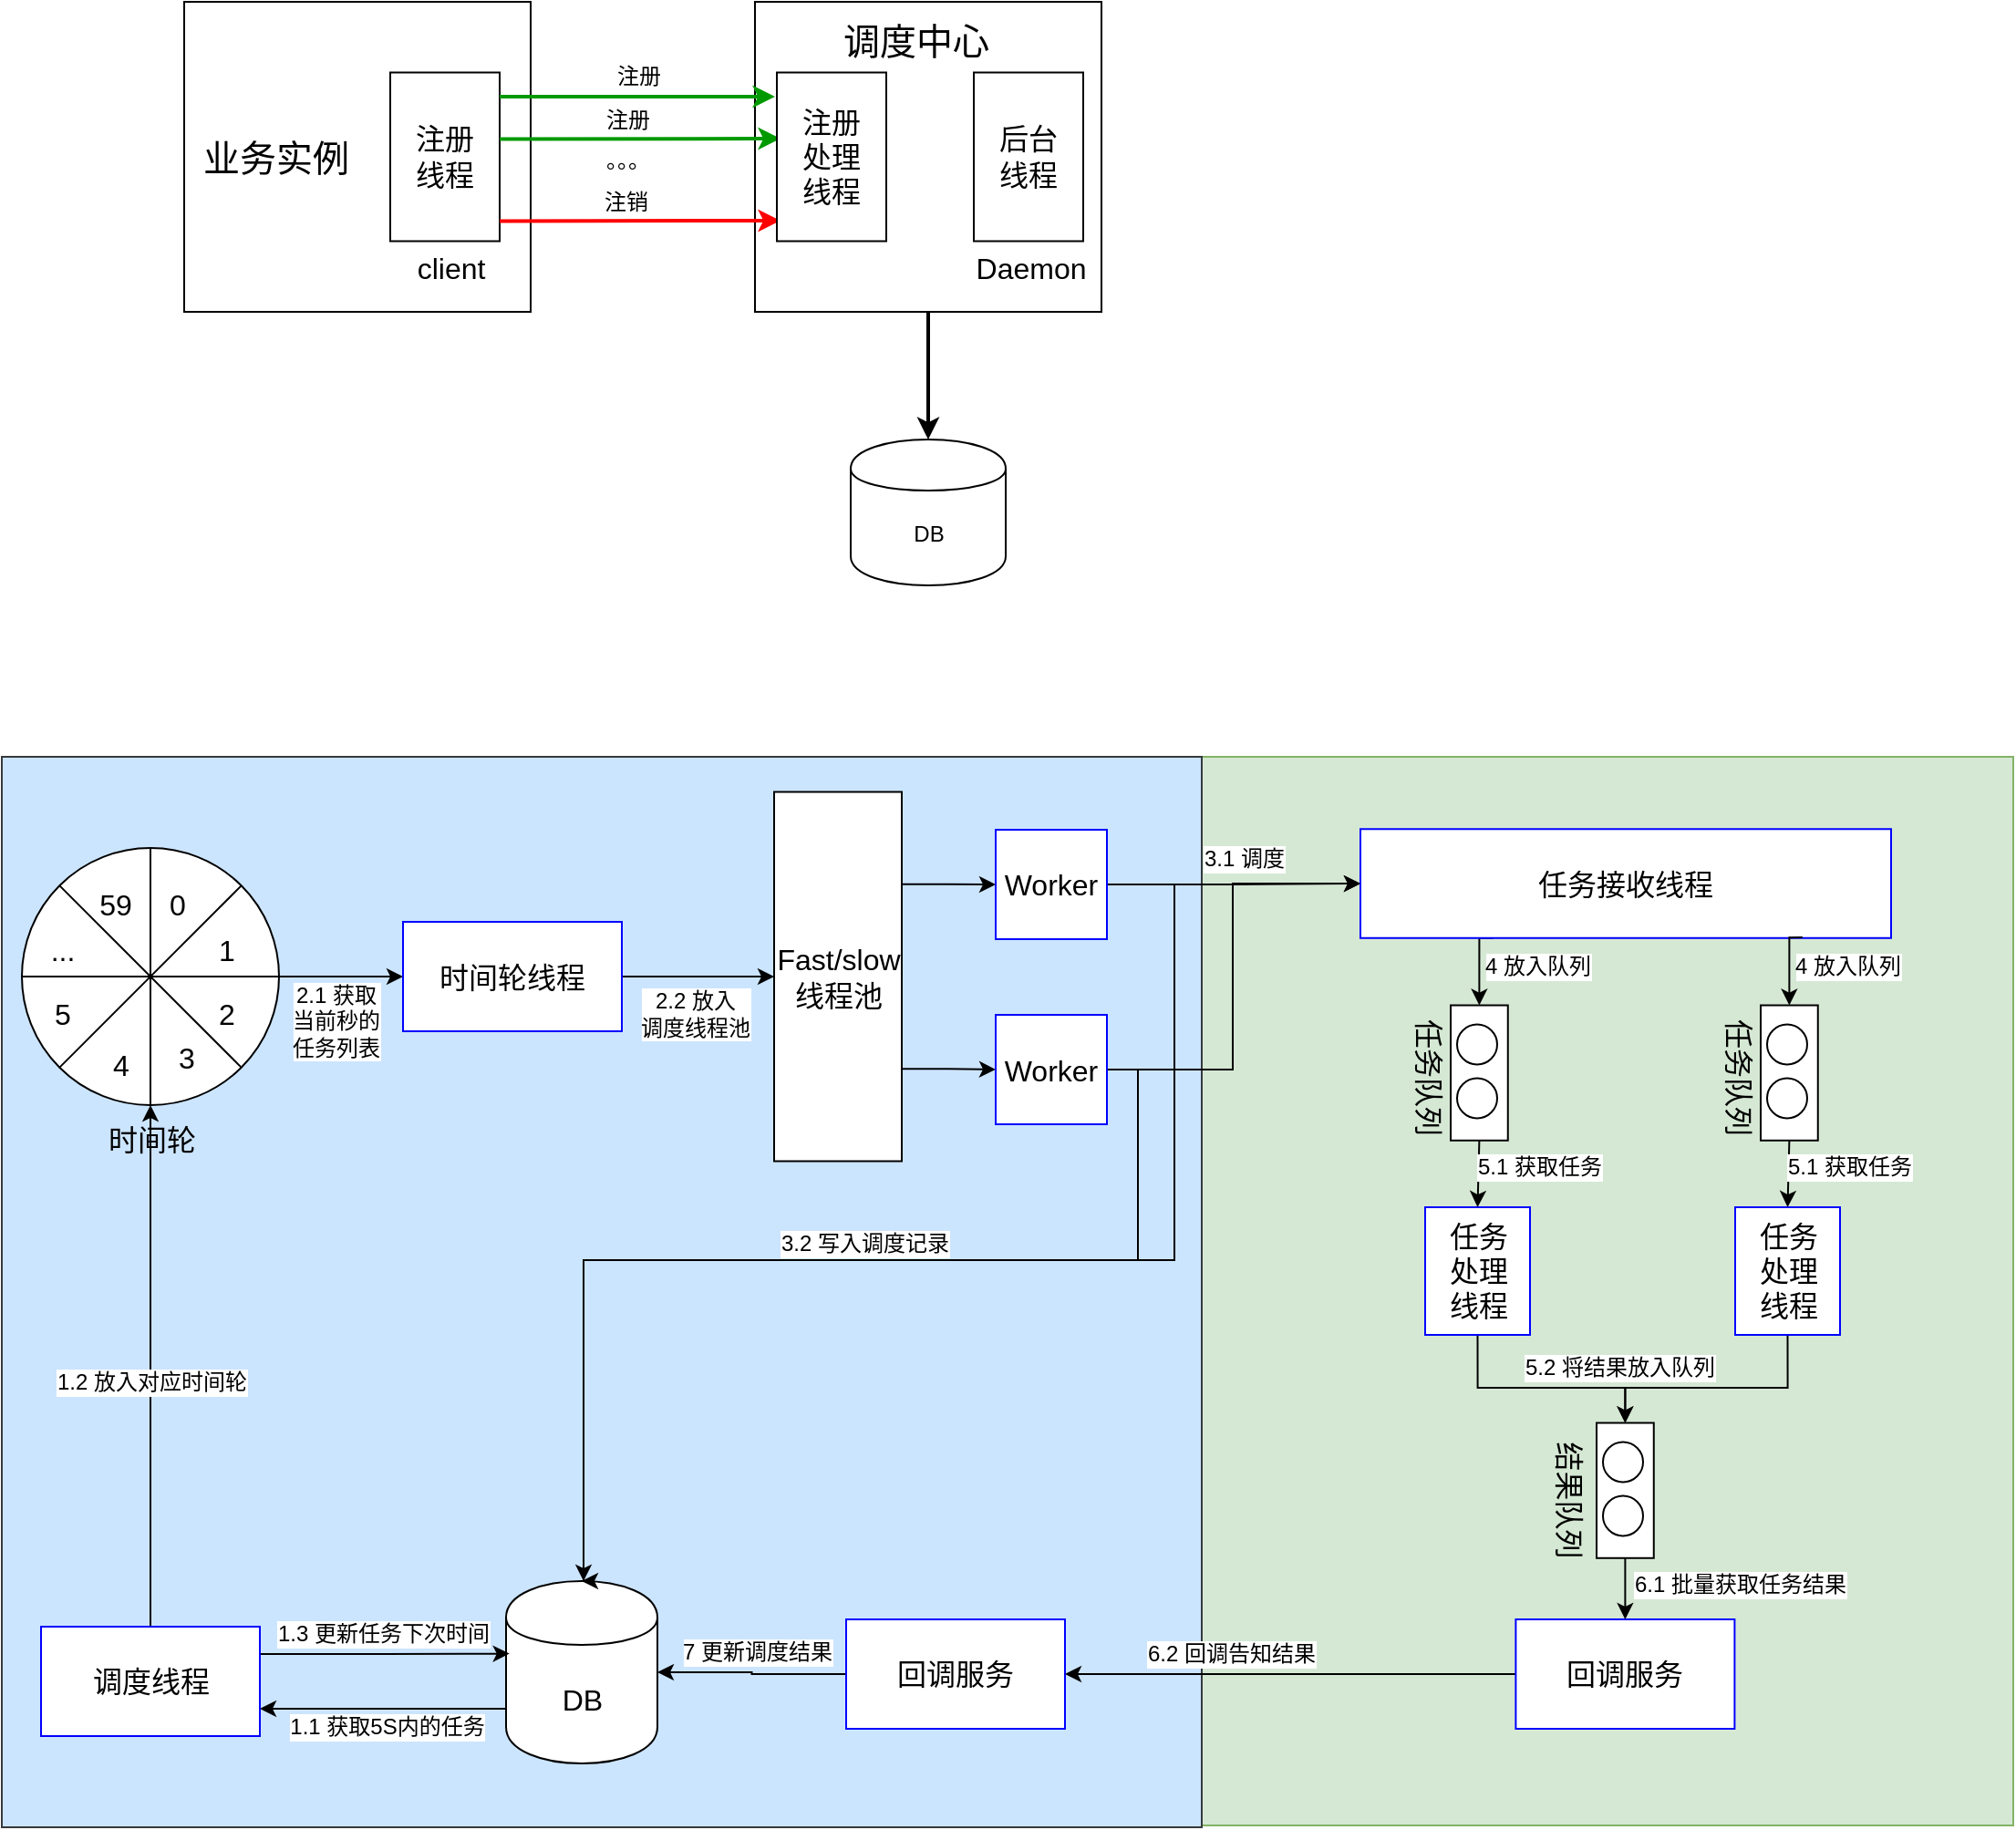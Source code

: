 <mxfile version="12.4.8" type="github">
  <diagram id="AHbCEerTlKpvjVQgfVZD" name="Page-1">
    <mxGraphModel dx="1325" dy="695" grid="1" gridSize="10" guides="1" tooltips="1" connect="1" arrows="1" fold="1" page="1" pageScale="1" pageWidth="827" pageHeight="1169" math="0" shadow="0">
      <root>
        <mxCell id="0"/>
        <mxCell id="1" parent="0"/>
        <mxCell id="eP0P-MiQ1UnPu2ceCvQb-42" value="" style="rounded=0;whiteSpace=wrap;html=1;strokeColor=#82b366;strokeWidth=1;fillColor=#d5e8d4;" vertex="1" parent="1">
          <mxGeometry x="665" y="464" width="445" height="586" as="geometry"/>
        </mxCell>
        <mxCell id="eP0P-MiQ1UnPu2ceCvQb-41" value="" style="rounded=0;whiteSpace=wrap;html=1;strokeColor=#36393d;strokeWidth=1;fillColor=#cce5ff;" vertex="1" parent="1">
          <mxGeometry x="7" y="464" width="658" height="587" as="geometry"/>
        </mxCell>
        <mxCell id="mJArkg921WcpEoAyN8Te-1" value="" style="rounded=0;whiteSpace=wrap;html=1;" parent="1" vertex="1">
          <mxGeometry x="107" y="50" width="190" height="170" as="geometry"/>
        </mxCell>
        <mxCell id="mJArkg921WcpEoAyN8Te-2" value="&lt;font style=&quot;font-size: 16px&quot;&gt;注册&lt;br&gt;线程&lt;/font&gt;" style="rounded=0;whiteSpace=wrap;html=1;" parent="1" vertex="1">
          <mxGeometry x="220" y="88.75" width="60" height="92.5" as="geometry"/>
        </mxCell>
        <mxCell id="mJArkg921WcpEoAyN8Te-3" value="&lt;font style=&quot;font-size: 20px&quot;&gt;业务实例&lt;/font&gt;" style="text;html=1;align=center;verticalAlign=middle;resizable=0;points=[];autosize=1;" parent="1" vertex="1">
          <mxGeometry x="107" y="125" width="100" height="20" as="geometry"/>
        </mxCell>
        <mxCell id="mJArkg921WcpEoAyN8Te-14" style="edgeStyle=orthogonalEdgeStyle;rounded=0;orthogonalLoop=1;jettySize=auto;html=1;exitX=0.5;exitY=1;exitDx=0;exitDy=0;entryX=0.5;entryY=0;entryDx=0;entryDy=0;strokeColor=#000000;strokeWidth=2;" parent="1" source="mJArkg921WcpEoAyN8Te-4" target="mJArkg921WcpEoAyN8Te-13" edge="1">
          <mxGeometry relative="1" as="geometry"/>
        </mxCell>
        <mxCell id="mJArkg921WcpEoAyN8Te-4" value="" style="rounded=0;whiteSpace=wrap;html=1;" parent="1" vertex="1">
          <mxGeometry x="420" y="50" width="190" height="170" as="geometry"/>
        </mxCell>
        <mxCell id="mJArkg921WcpEoAyN8Te-5" value="" style="endArrow=classic;html=1;strokeColor=#009900;strokeWidth=2;" parent="1" edge="1">
          <mxGeometry width="50" height="50" relative="1" as="geometry">
            <mxPoint x="280" y="102" as="sourcePoint"/>
            <mxPoint x="431" y="102" as="targetPoint"/>
          </mxGeometry>
        </mxCell>
        <mxCell id="mJArkg921WcpEoAyN8Te-8" value="注册" style="text;html=1;align=center;verticalAlign=middle;resizable=0;points=[];labelBackgroundColor=#ffffff;" parent="mJArkg921WcpEoAyN8Te-5" vertex="1" connectable="0">
          <mxGeometry x="-0.138" y="4" relative="1" as="geometry">
            <mxPoint x="11.01" y="-7.42" as="offset"/>
          </mxGeometry>
        </mxCell>
        <mxCell id="mJArkg921WcpEoAyN8Te-6" value="" style="endArrow=classic;html=1;exitX=1;exitY=0.25;exitDx=0;exitDy=0;entryX=0.033;entryY=0.878;entryDx=0;entryDy=0;entryPerimeter=0;strokeColor=#FF0000;strokeWidth=2;" parent="1" target="mJArkg921WcpEoAyN8Te-20" edge="1">
          <mxGeometry width="50" height="50" relative="1" as="geometry">
            <mxPoint x="280" y="170.29" as="sourcePoint"/>
            <mxPoint x="416.96" y="170.0" as="targetPoint"/>
          </mxGeometry>
        </mxCell>
        <mxCell id="mJArkg921WcpEoAyN8Te-7" value="" style="endArrow=classic;html=1;exitX=1;exitY=0.25;exitDx=0;exitDy=0;entryX=0.033;entryY=0.392;entryDx=0;entryDy=0;entryPerimeter=0;strokeColor=#009900;strokeWidth=2;" parent="1" target="mJArkg921WcpEoAyN8Te-20" edge="1">
          <mxGeometry width="50" height="50" relative="1" as="geometry">
            <mxPoint x="280" y="125.29" as="sourcePoint"/>
            <mxPoint x="416.96" y="125.0" as="targetPoint"/>
          </mxGeometry>
        </mxCell>
        <mxCell id="mJArkg921WcpEoAyN8Te-10" value="注册" style="text;html=1;align=center;verticalAlign=middle;resizable=0;points=[];labelBackgroundColor=#ffffff;" parent="1" vertex="1" connectable="0">
          <mxGeometry x="337.001" y="122.995" as="geometry">
            <mxPoint x="13.01" y="-8.42" as="offset"/>
          </mxGeometry>
        </mxCell>
        <mxCell id="mJArkg921WcpEoAyN8Te-11" value="。。。" style="text;html=1;align=center;verticalAlign=middle;resizable=0;points=[];labelBackgroundColor=#ffffff;" parent="1" vertex="1" connectable="0">
          <mxGeometry x="337.001" y="144.995" as="geometry">
            <mxPoint x="13.01" y="-8.42" as="offset"/>
          </mxGeometry>
        </mxCell>
        <mxCell id="mJArkg921WcpEoAyN8Te-12" value="注销" style="text;html=1;align=center;verticalAlign=middle;resizable=0;points=[];labelBackgroundColor=#ffffff;" parent="1" vertex="1" connectable="0">
          <mxGeometry x="344.001" y="164.995" as="geometry">
            <mxPoint x="5.01" y="-5.42" as="offset"/>
          </mxGeometry>
        </mxCell>
        <mxCell id="mJArkg921WcpEoAyN8Te-13" value="DB" style="shape=cylinder;whiteSpace=wrap;html=1;boundedLbl=1;backgroundOutline=1;" parent="1" vertex="1">
          <mxGeometry x="472.5" y="290" width="85" height="80" as="geometry"/>
        </mxCell>
        <mxCell id="mJArkg921WcpEoAyN8Te-16" value="&lt;font style=&quot;font-size: 16px&quot;&gt;后台&lt;br&gt;线程&lt;br&gt;&lt;/font&gt;" style="rounded=0;whiteSpace=wrap;html=1;" parent="1" vertex="1">
          <mxGeometry x="540" y="88.75" width="60" height="92.5" as="geometry"/>
        </mxCell>
        <mxCell id="mJArkg921WcpEoAyN8Te-18" value="&lt;font style=&quot;font-size: 20px&quot;&gt;调度中心&lt;/font&gt;" style="text;html=1;align=center;verticalAlign=middle;resizable=0;points=[];autosize=1;" parent="1" vertex="1">
          <mxGeometry x="457.5" y="61" width="100" height="20" as="geometry"/>
        </mxCell>
        <mxCell id="mJArkg921WcpEoAyN8Te-19" value="&lt;font style=&quot;font-size: 16px&quot;&gt;client&lt;/font&gt;" style="text;html=1;align=center;verticalAlign=middle;resizable=0;points=[];autosize=1;" parent="1" vertex="1">
          <mxGeometry x="229" y="186" width="47" height="19" as="geometry"/>
        </mxCell>
        <mxCell id="mJArkg921WcpEoAyN8Te-20" value="&lt;font style=&quot;font-size: 16px&quot;&gt;注册&lt;br&gt;处理&lt;br&gt;线程&lt;br&gt;&lt;/font&gt;" style="rounded=0;whiteSpace=wrap;html=1;" parent="1" vertex="1">
          <mxGeometry x="432" y="88.75" width="60" height="92.5" as="geometry"/>
        </mxCell>
        <mxCell id="mJArkg921WcpEoAyN8Te-21" value="&lt;font style=&quot;font-size: 16px&quot;&gt;Daemon&lt;/font&gt;" style="text;html=1;align=center;verticalAlign=middle;resizable=0;points=[];autosize=1;" parent="1" vertex="1">
          <mxGeometry x="535.5" y="186" width="70" height="19" as="geometry"/>
        </mxCell>
        <mxCell id="eP0P-MiQ1UnPu2ceCvQb-62" style="edgeStyle=orthogonalEdgeStyle;rounded=0;orthogonalLoop=1;jettySize=auto;html=1;exitX=0;exitY=0.7;exitDx=0;exitDy=0;entryX=1;entryY=0.75;entryDx=0;entryDy=0;strokeColor=#000000;strokeWidth=1;" edge="1" parent="1" source="eP0P-MiQ1UnPu2ceCvQb-2" target="eP0P-MiQ1UnPu2ceCvQb-3">
          <mxGeometry relative="1" as="geometry"/>
        </mxCell>
        <mxCell id="eP0P-MiQ1UnPu2ceCvQb-63" value="1.1 获取5S内的任务" style="text;html=1;align=center;verticalAlign=middle;resizable=0;points=[];labelBackgroundColor=#ffffff;" vertex="1" connectable="0" parent="eP0P-MiQ1UnPu2ceCvQb-62">
          <mxGeometry x="-0.059" y="4" relative="1" as="geometry">
            <mxPoint x="-1.88" y="5.65" as="offset"/>
          </mxGeometry>
        </mxCell>
        <mxCell id="eP0P-MiQ1UnPu2ceCvQb-2" value="&lt;font style=&quot;font-size: 16px&quot;&gt;DB&lt;/font&gt;" style="shape=cylinder;whiteSpace=wrap;html=1;boundedLbl=1;backgroundOutline=1;" vertex="1" parent="1">
          <mxGeometry x="283.5" y="916" width="83" height="100" as="geometry"/>
        </mxCell>
        <mxCell id="eP0P-MiQ1UnPu2ceCvQb-64" style="edgeStyle=orthogonalEdgeStyle;rounded=0;orthogonalLoop=1;jettySize=auto;html=1;exitX=0.5;exitY=0;exitDx=0;exitDy=0;entryX=0.5;entryY=1;entryDx=0;entryDy=0;entryPerimeter=0;strokeColor=#000000;strokeWidth=1;" edge="1" parent="1" source="eP0P-MiQ1UnPu2ceCvQb-3" target="eP0P-MiQ1UnPu2ceCvQb-5">
          <mxGeometry relative="1" as="geometry"/>
        </mxCell>
        <mxCell id="eP0P-MiQ1UnPu2ceCvQb-65" value="1.2 放入对应时间轮" style="text;html=1;align=center;verticalAlign=middle;resizable=0;points=[];labelBackgroundColor=#ffffff;" vertex="1" connectable="0" parent="eP0P-MiQ1UnPu2ceCvQb-64">
          <mxGeometry x="-0.351" y="2" relative="1" as="geometry">
            <mxPoint x="2.56" y="-40.88" as="offset"/>
          </mxGeometry>
        </mxCell>
        <mxCell id="eP0P-MiQ1UnPu2ceCvQb-66" style="edgeStyle=orthogonalEdgeStyle;rounded=0;orthogonalLoop=1;jettySize=auto;html=1;exitX=1;exitY=0.25;exitDx=0;exitDy=0;entryX=0.022;entryY=0.398;entryDx=0;entryDy=0;entryPerimeter=0;strokeColor=#000000;strokeWidth=1;" edge="1" parent="1" source="eP0P-MiQ1UnPu2ceCvQb-3" target="eP0P-MiQ1UnPu2ceCvQb-2">
          <mxGeometry relative="1" as="geometry"/>
        </mxCell>
        <mxCell id="eP0P-MiQ1UnPu2ceCvQb-67" value="1.3 更新任务下次时间" style="text;html=1;align=center;verticalAlign=middle;resizable=0;points=[];labelBackgroundColor=#ffffff;" vertex="1" connectable="0" parent="eP0P-MiQ1UnPu2ceCvQb-66">
          <mxGeometry x="-0.287" y="-1" relative="1" as="geometry">
            <mxPoint x="18.65" y="-11.76" as="offset"/>
          </mxGeometry>
        </mxCell>
        <mxCell id="eP0P-MiQ1UnPu2ceCvQb-3" value="&lt;font style=&quot;font-size: 16px&quot;&gt;调度线程&lt;/font&gt;" style="rounded=0;whiteSpace=wrap;html=1;strokeColor=#0000FF;" vertex="1" parent="1">
          <mxGeometry x="28.5" y="941" width="120" height="60" as="geometry"/>
        </mxCell>
        <mxCell id="eP0P-MiQ1UnPu2ceCvQb-68" style="edgeStyle=orthogonalEdgeStyle;rounded=0;orthogonalLoop=1;jettySize=auto;html=1;entryX=0;entryY=0.5;entryDx=0;entryDy=0;strokeColor=#000000;strokeWidth=1;" edge="1" parent="1" source="eP0P-MiQ1UnPu2ceCvQb-5" target="eP0P-MiQ1UnPu2ceCvQb-18">
          <mxGeometry relative="1" as="geometry"/>
        </mxCell>
        <mxCell id="eP0P-MiQ1UnPu2ceCvQb-69" value="2.1 获取&lt;br&gt;当前秒的&lt;br&gt;任务列表" style="text;html=1;align=center;verticalAlign=middle;resizable=0;points=[];labelBackgroundColor=#ffffff;" vertex="1" connectable="0" parent="eP0P-MiQ1UnPu2ceCvQb-68">
          <mxGeometry x="0.01" y="-2" relative="1" as="geometry">
            <mxPoint x="-4.12" y="21.76" as="offset"/>
          </mxGeometry>
        </mxCell>
        <mxCell id="eP0P-MiQ1UnPu2ceCvQb-5" value="" style="verticalLabelPosition=bottom;verticalAlign=top;html=1;shape=mxgraph.flowchart.summing_function;" vertex="1" parent="1">
          <mxGeometry x="18" y="514" width="141" height="141" as="geometry"/>
        </mxCell>
        <mxCell id="eP0P-MiQ1UnPu2ceCvQb-6" value="" style="endArrow=none;html=1;strokeColor=#000000;strokeWidth=1;exitX=0.145;exitY=0.855;exitDx=0;exitDy=0;exitPerimeter=0;entryX=0.855;entryY=0.145;entryDx=0;entryDy=0;entryPerimeter=0;" edge="1" parent="1" source="eP0P-MiQ1UnPu2ceCvQb-5" target="eP0P-MiQ1UnPu2ceCvQb-5">
          <mxGeometry width="50" height="50" relative="1" as="geometry">
            <mxPoint x="117" y="876" as="sourcePoint"/>
            <mxPoint x="167" y="826" as="targetPoint"/>
          </mxGeometry>
        </mxCell>
        <mxCell id="eP0P-MiQ1UnPu2ceCvQb-7" value="" style="endArrow=none;html=1;strokeColor=#000000;strokeWidth=1;exitX=0.145;exitY=0.145;exitDx=0;exitDy=0;exitPerimeter=0;entryX=0.855;entryY=0.855;entryDx=0;entryDy=0;entryPerimeter=0;" edge="1" parent="1" source="eP0P-MiQ1UnPu2ceCvQb-5" target="eP0P-MiQ1UnPu2ceCvQb-5">
          <mxGeometry width="50" height="50" relative="1" as="geometry">
            <mxPoint x="48.445" y="644.555" as="sourcePoint"/>
            <mxPoint x="148.555" y="544.445" as="targetPoint"/>
          </mxGeometry>
        </mxCell>
        <mxCell id="eP0P-MiQ1UnPu2ceCvQb-8" value="&lt;font style=&quot;font-size: 16px&quot;&gt;0&lt;/font&gt;" style="text;html=1;align=center;verticalAlign=middle;resizable=0;points=[];autosize=1;" vertex="1" parent="1">
          <mxGeometry x="93" y="535" width="19" height="19" as="geometry"/>
        </mxCell>
        <mxCell id="eP0P-MiQ1UnPu2ceCvQb-9" value="&lt;font style=&quot;font-size: 16px&quot;&gt;1&lt;/font&gt;" style="text;html=1;align=center;verticalAlign=middle;resizable=0;points=[];autosize=1;" vertex="1" parent="1">
          <mxGeometry x="120" y="560" width="19" height="19" as="geometry"/>
        </mxCell>
        <mxCell id="eP0P-MiQ1UnPu2ceCvQb-10" value="&lt;font style=&quot;font-size: 16px&quot;&gt;2&lt;/font&gt;" style="text;html=1;align=center;verticalAlign=middle;resizable=0;points=[];autosize=1;" vertex="1" parent="1">
          <mxGeometry x="120" y="595" width="19" height="19" as="geometry"/>
        </mxCell>
        <mxCell id="eP0P-MiQ1UnPu2ceCvQb-11" value="&lt;font style=&quot;font-size: 16px&quot;&gt;3&lt;/font&gt;" style="text;html=1;align=center;verticalAlign=middle;resizable=0;points=[];autosize=1;" vertex="1" parent="1">
          <mxGeometry x="98" y="619" width="19" height="19" as="geometry"/>
        </mxCell>
        <mxCell id="eP0P-MiQ1UnPu2ceCvQb-12" value="&lt;font style=&quot;font-size: 16px&quot;&gt;4&lt;/font&gt;" style="text;html=1;align=center;verticalAlign=middle;resizable=0;points=[];autosize=1;" vertex="1" parent="1">
          <mxGeometry x="62.5" y="623" width="19" height="19" as="geometry"/>
        </mxCell>
        <mxCell id="eP0P-MiQ1UnPu2ceCvQb-13" value="&lt;font style=&quot;font-size: 16px&quot;&gt;5&lt;/font&gt;" style="text;html=1;align=center;verticalAlign=middle;resizable=0;points=[];autosize=1;" vertex="1" parent="1">
          <mxGeometry x="30" y="595" width="19" height="19" as="geometry"/>
        </mxCell>
        <mxCell id="eP0P-MiQ1UnPu2ceCvQb-14" value="&lt;span style=&quot;font-size: 16px&quot;&gt;...&lt;/span&gt;" style="text;html=1;align=center;verticalAlign=middle;resizable=0;points=[];autosize=1;" vertex="1" parent="1">
          <mxGeometry x="28" y="560" width="23" height="19" as="geometry"/>
        </mxCell>
        <mxCell id="eP0P-MiQ1UnPu2ceCvQb-15" value="&lt;font style=&quot;font-size: 16px&quot;&gt;59&lt;/font&gt;" style="text;html=1;align=center;verticalAlign=middle;resizable=0;points=[];autosize=1;" vertex="1" parent="1">
          <mxGeometry x="55" y="535" width="28" height="19" as="geometry"/>
        </mxCell>
        <mxCell id="eP0P-MiQ1UnPu2ceCvQb-17" value="&lt;span style=&quot;font-size: 16px&quot;&gt;时间轮&lt;/span&gt;" style="text;html=1;align=center;verticalAlign=middle;resizable=0;points=[];autosize=1;" vertex="1" parent="1">
          <mxGeometry x="59.5" y="664" width="58" height="19" as="geometry"/>
        </mxCell>
        <mxCell id="eP0P-MiQ1UnPu2ceCvQb-70" style="edgeStyle=orthogonalEdgeStyle;rounded=0;orthogonalLoop=1;jettySize=auto;html=1;exitX=1;exitY=0.5;exitDx=0;exitDy=0;entryX=0;entryY=0.5;entryDx=0;entryDy=0;strokeColor=#000000;strokeWidth=1;" edge="1" parent="1" source="eP0P-MiQ1UnPu2ceCvQb-18" target="eP0P-MiQ1UnPu2ceCvQb-20">
          <mxGeometry relative="1" as="geometry"/>
        </mxCell>
        <mxCell id="eP0P-MiQ1UnPu2ceCvQb-71" value="2.2 放入&lt;br&gt;调度线程池" style="text;html=1;align=center;verticalAlign=middle;resizable=0;points=[];labelBackgroundColor=#ffffff;" vertex="1" connectable="0" parent="eP0P-MiQ1UnPu2ceCvQb-70">
          <mxGeometry x="-0.149" y="2" relative="1" as="geometry">
            <mxPoint x="3.94" y="22.26" as="offset"/>
          </mxGeometry>
        </mxCell>
        <mxCell id="eP0P-MiQ1UnPu2ceCvQb-18" value="&lt;font style=&quot;font-size: 16px&quot;&gt;时间轮线程&lt;/font&gt;" style="rounded=0;whiteSpace=wrap;html=1;strokeColor=#0000FF;" vertex="1" parent="1">
          <mxGeometry x="227" y="554.5" width="120" height="60" as="geometry"/>
        </mxCell>
        <mxCell id="eP0P-MiQ1UnPu2ceCvQb-72" style="edgeStyle=orthogonalEdgeStyle;rounded=0;orthogonalLoop=1;jettySize=auto;html=1;exitX=1;exitY=0.25;exitDx=0;exitDy=0;entryX=0;entryY=0.5;entryDx=0;entryDy=0;strokeColor=#000000;strokeWidth=1;" edge="1" parent="1" source="eP0P-MiQ1UnPu2ceCvQb-20" target="eP0P-MiQ1UnPu2ceCvQb-22">
          <mxGeometry relative="1" as="geometry"/>
        </mxCell>
        <mxCell id="eP0P-MiQ1UnPu2ceCvQb-73" style="edgeStyle=orthogonalEdgeStyle;rounded=0;orthogonalLoop=1;jettySize=auto;html=1;exitX=1;exitY=0.75;exitDx=0;exitDy=0;entryX=0;entryY=0.5;entryDx=0;entryDy=0;strokeColor=#000000;strokeWidth=1;" edge="1" parent="1" source="eP0P-MiQ1UnPu2ceCvQb-20" target="eP0P-MiQ1UnPu2ceCvQb-43">
          <mxGeometry relative="1" as="geometry"/>
        </mxCell>
        <mxCell id="eP0P-MiQ1UnPu2ceCvQb-20" value="&lt;font style=&quot;font-size: 16px&quot;&gt;Fast/slow线程池&lt;/font&gt;" style="rounded=0;whiteSpace=wrap;html=1;strokeColor=#000000;" vertex="1" parent="1">
          <mxGeometry x="430.5" y="483.25" width="70" height="202.5" as="geometry"/>
        </mxCell>
        <mxCell id="eP0P-MiQ1UnPu2ceCvQb-74" style="edgeStyle=orthogonalEdgeStyle;rounded=0;orthogonalLoop=1;jettySize=auto;html=1;exitX=1;exitY=0.5;exitDx=0;exitDy=0;entryX=0;entryY=0.5;entryDx=0;entryDy=0;strokeColor=#000000;strokeWidth=1;" edge="1" parent="1" source="eP0P-MiQ1UnPu2ceCvQb-22" target="eP0P-MiQ1UnPu2ceCvQb-25">
          <mxGeometry relative="1" as="geometry"/>
        </mxCell>
        <mxCell id="eP0P-MiQ1UnPu2ceCvQb-117" style="edgeStyle=orthogonalEdgeStyle;rounded=0;orthogonalLoop=1;jettySize=auto;html=1;exitX=1;exitY=0.5;exitDx=0;exitDy=0;strokeColor=#000000;strokeWidth=1;" edge="1" parent="1" source="eP0P-MiQ1UnPu2ceCvQb-22" target="eP0P-MiQ1UnPu2ceCvQb-2">
          <mxGeometry relative="1" as="geometry">
            <Array as="points">
              <mxPoint x="650" y="534"/>
              <mxPoint x="650" y="740"/>
              <mxPoint x="326" y="740"/>
            </Array>
          </mxGeometry>
        </mxCell>
        <mxCell id="eP0P-MiQ1UnPu2ceCvQb-22" value="&lt;font style=&quot;font-size: 16px&quot;&gt;Worker&lt;/font&gt;" style="rounded=0;whiteSpace=wrap;html=1;strokeColor=#0000FF;" vertex="1" parent="1">
          <mxGeometry x="552" y="504" width="61" height="60" as="geometry"/>
        </mxCell>
        <mxCell id="eP0P-MiQ1UnPu2ceCvQb-77" style="edgeStyle=orthogonalEdgeStyle;rounded=0;orthogonalLoop=1;jettySize=auto;html=1;exitX=0.25;exitY=1;exitDx=0;exitDy=0;entryX=1;entryY=0.5;entryDx=0;entryDy=0;strokeColor=#000000;strokeWidth=1;" edge="1" parent="1" source="eP0P-MiQ1UnPu2ceCvQb-25" target="eP0P-MiQ1UnPu2ceCvQb-35">
          <mxGeometry relative="1" as="geometry"/>
        </mxCell>
        <mxCell id="eP0P-MiQ1UnPu2ceCvQb-78" value="4 放入队列" style="text;html=1;align=center;verticalAlign=middle;resizable=0;points=[];labelBackgroundColor=#ffffff;" vertex="1" connectable="0" parent="eP0P-MiQ1UnPu2ceCvQb-77">
          <mxGeometry x="-0.158" y="-1" relative="1" as="geometry">
            <mxPoint x="32.65" y="4.18" as="offset"/>
          </mxGeometry>
        </mxCell>
        <mxCell id="eP0P-MiQ1UnPu2ceCvQb-25" value="&lt;span style=&quot;font-size: 16px&quot;&gt;任务接收线程&lt;br&gt;&lt;/span&gt;" style="rounded=0;whiteSpace=wrap;html=1;strokeColor=#0000FF;" vertex="1" parent="1">
          <mxGeometry x="752" y="503.63" width="291" height="59.75" as="geometry"/>
        </mxCell>
        <mxCell id="eP0P-MiQ1UnPu2ceCvQb-87" style="edgeStyle=orthogonalEdgeStyle;rounded=0;orthogonalLoop=1;jettySize=auto;html=1;exitX=0.5;exitY=1;exitDx=0;exitDy=0;entryX=1;entryY=0.5;entryDx=0;entryDy=0;strokeColor=#000000;strokeWidth=1;" edge="1" parent="1" source="eP0P-MiQ1UnPu2ceCvQb-39" target="eP0P-MiQ1UnPu2ceCvQb-55">
          <mxGeometry relative="1" as="geometry">
            <Array as="points">
              <mxPoint x="816" y="810"/>
              <mxPoint x="897" y="810"/>
            </Array>
          </mxGeometry>
        </mxCell>
        <mxCell id="eP0P-MiQ1UnPu2ceCvQb-39" value="&lt;span style=&quot;font-size: 16px&quot;&gt;任务&lt;br&gt;处理&lt;br&gt;线程&lt;br&gt;&lt;/span&gt;" style="rounded=0;whiteSpace=wrap;html=1;strokeColor=#0000FF;" vertex="1" parent="1">
          <mxGeometry x="787.5" y="711" width="57.5" height="70" as="geometry"/>
        </mxCell>
        <mxCell id="eP0P-MiQ1UnPu2ceCvQb-114" style="edgeStyle=orthogonalEdgeStyle;rounded=0;orthogonalLoop=1;jettySize=auto;html=1;exitX=0;exitY=0.5;exitDx=0;exitDy=0;entryX=1;entryY=0.5;entryDx=0;entryDy=0;strokeColor=#000000;strokeWidth=1;" edge="1" parent="1" source="eP0P-MiQ1UnPu2ceCvQb-40" target="eP0P-MiQ1UnPu2ceCvQb-2">
          <mxGeometry relative="1" as="geometry"/>
        </mxCell>
        <mxCell id="eP0P-MiQ1UnPu2ceCvQb-115" value="7 更新调度结果" style="text;html=1;align=center;verticalAlign=middle;resizable=0;points=[];labelBackgroundColor=#ffffff;" vertex="1" connectable="0" parent="eP0P-MiQ1UnPu2ceCvQb-114">
          <mxGeometry x="0.132" y="-5" relative="1" as="geometry">
            <mxPoint x="8.53" y="-6.59" as="offset"/>
          </mxGeometry>
        </mxCell>
        <mxCell id="eP0P-MiQ1UnPu2ceCvQb-40" value="&lt;font style=&quot;font-size: 16px&quot;&gt;回调服务&lt;/font&gt;" style="rounded=0;whiteSpace=wrap;html=1;strokeColor=#0000FF;" vertex="1" parent="1">
          <mxGeometry x="470" y="937" width="120" height="60" as="geometry"/>
        </mxCell>
        <mxCell id="eP0P-MiQ1UnPu2ceCvQb-75" style="edgeStyle=orthogonalEdgeStyle;rounded=0;orthogonalLoop=1;jettySize=auto;html=1;exitX=1;exitY=0.5;exitDx=0;exitDy=0;entryX=0;entryY=0.5;entryDx=0;entryDy=0;strokeColor=#000000;strokeWidth=1;" edge="1" parent="1" source="eP0P-MiQ1UnPu2ceCvQb-43" target="eP0P-MiQ1UnPu2ceCvQb-25">
          <mxGeometry relative="1" as="geometry">
            <Array as="points">
              <mxPoint x="682" y="635"/>
              <mxPoint x="682" y="534"/>
            </Array>
          </mxGeometry>
        </mxCell>
        <mxCell id="eP0P-MiQ1UnPu2ceCvQb-76" value="3.1 调度" style="text;html=1;align=center;verticalAlign=middle;resizable=0;points=[];labelBackgroundColor=#ffffff;" vertex="1" connectable="0" parent="eP0P-MiQ1UnPu2ceCvQb-75">
          <mxGeometry x="0.588" y="1" relative="1" as="geometry">
            <mxPoint x="-15.06" y="-12.65" as="offset"/>
          </mxGeometry>
        </mxCell>
        <mxCell id="eP0P-MiQ1UnPu2ceCvQb-120" style="edgeStyle=orthogonalEdgeStyle;rounded=0;orthogonalLoop=1;jettySize=auto;html=1;exitX=1;exitY=0.5;exitDx=0;exitDy=0;entryX=0.5;entryY=0;entryDx=0;entryDy=0;strokeColor=#000000;strokeWidth=1;" edge="1" parent="1" source="eP0P-MiQ1UnPu2ceCvQb-43" target="eP0P-MiQ1UnPu2ceCvQb-2">
          <mxGeometry relative="1" as="geometry">
            <Array as="points">
              <mxPoint x="630" y="635"/>
              <mxPoint x="630" y="740"/>
              <mxPoint x="326" y="740"/>
            </Array>
          </mxGeometry>
        </mxCell>
        <mxCell id="eP0P-MiQ1UnPu2ceCvQb-121" value="3.2 写入调度记录" style="text;html=1;align=center;verticalAlign=middle;resizable=0;points=[];labelBackgroundColor=#ffffff;" vertex="1" connectable="0" parent="eP0P-MiQ1UnPu2ceCvQb-120">
          <mxGeometry x="-0.201" y="-1" relative="1" as="geometry">
            <mxPoint x="-31.47" y="-8.53" as="offset"/>
          </mxGeometry>
        </mxCell>
        <mxCell id="eP0P-MiQ1UnPu2ceCvQb-43" value="&lt;font style=&quot;font-size: 16px&quot;&gt;Worker&lt;/font&gt;" style="rounded=0;whiteSpace=wrap;html=1;strokeColor=#0000FF;" vertex="1" parent="1">
          <mxGeometry x="552" y="605.5" width="61" height="60" as="geometry"/>
        </mxCell>
        <mxCell id="eP0P-MiQ1UnPu2ceCvQb-53" value="" style="group" vertex="1" connectable="0" parent="1">
          <mxGeometry x="780.13" y="610.75" width="74.13" height="51.51" as="geometry"/>
        </mxCell>
        <mxCell id="eP0P-MiQ1UnPu2ceCvQb-35" value="" style="rounded=0;whiteSpace=wrap;html=1;strokeColor=#000000;strokeWidth=1;rotation=-90;" vertex="1" parent="eP0P-MiQ1UnPu2ceCvQb-53">
          <mxGeometry y="10.89" width="74.13" height="31.37" as="geometry"/>
        </mxCell>
        <mxCell id="eP0P-MiQ1UnPu2ceCvQb-37" value="" style="ellipse;whiteSpace=wrap;html=1;aspect=fixed;strokeColor=#000000;strokeWidth=1;rotation=-90;" vertex="1" parent="eP0P-MiQ1UnPu2ceCvQb-53">
          <mxGeometry x="24.87" y="29.51" width="22" height="22" as="geometry"/>
        </mxCell>
        <mxCell id="eP0P-MiQ1UnPu2ceCvQb-38" value="" style="ellipse;whiteSpace=wrap;html=1;aspect=fixed;strokeColor=#000000;strokeWidth=1;rotation=-90;" vertex="1" parent="eP0P-MiQ1UnPu2ceCvQb-53">
          <mxGeometry x="24.87" width="22" height="22" as="geometry"/>
        </mxCell>
        <mxCell id="eP0P-MiQ1UnPu2ceCvQb-60" value="&lt;span style=&quot;font-size: 16px&quot;&gt;任务队列&lt;/span&gt;" style="text;html=1;align=center;verticalAlign=middle;resizable=0;points=[];autosize=1;rotation=90;" vertex="1" parent="eP0P-MiQ1UnPu2ceCvQb-53">
          <mxGeometry x="-27.13" y="19.25" width="74" height="19" as="geometry"/>
        </mxCell>
        <mxCell id="eP0P-MiQ1UnPu2ceCvQb-54" value="" style="group" vertex="1" connectable="0" parent="1">
          <mxGeometry x="860.13" y="839.75" width="74.13" height="51.51" as="geometry"/>
        </mxCell>
        <mxCell id="eP0P-MiQ1UnPu2ceCvQb-55" value="" style="rounded=0;whiteSpace=wrap;html=1;strokeColor=#000000;strokeWidth=1;rotation=-90;" vertex="1" parent="eP0P-MiQ1UnPu2ceCvQb-54">
          <mxGeometry y="10.89" width="74.13" height="31.37" as="geometry"/>
        </mxCell>
        <mxCell id="eP0P-MiQ1UnPu2ceCvQb-56" value="" style="ellipse;whiteSpace=wrap;html=1;aspect=fixed;strokeColor=#000000;strokeWidth=1;rotation=-90;" vertex="1" parent="eP0P-MiQ1UnPu2ceCvQb-54">
          <mxGeometry x="24.87" y="29.51" width="22" height="22" as="geometry"/>
        </mxCell>
        <mxCell id="eP0P-MiQ1UnPu2ceCvQb-57" value="" style="ellipse;whiteSpace=wrap;html=1;aspect=fixed;strokeColor=#000000;strokeWidth=1;rotation=-90;" vertex="1" parent="eP0P-MiQ1UnPu2ceCvQb-54">
          <mxGeometry x="24.87" width="22" height="22" as="geometry"/>
        </mxCell>
        <mxCell id="eP0P-MiQ1UnPu2ceCvQb-86" value="&lt;span style=&quot;font-size: 16px&quot;&gt;结果队列&lt;/span&gt;" style="text;html=1;align=center;verticalAlign=middle;resizable=0;points=[];autosize=1;rotation=90;" vertex="1" parent="eP0P-MiQ1UnPu2ceCvQb-54">
          <mxGeometry x="-31.13" y="22" width="74" height="19" as="geometry"/>
        </mxCell>
        <mxCell id="eP0P-MiQ1UnPu2ceCvQb-112" style="edgeStyle=orthogonalEdgeStyle;rounded=0;orthogonalLoop=1;jettySize=auto;html=1;exitX=0;exitY=0.5;exitDx=0;exitDy=0;entryX=1;entryY=0.5;entryDx=0;entryDy=0;strokeColor=#000000;strokeWidth=1;" edge="1" parent="1" source="eP0P-MiQ1UnPu2ceCvQb-58" target="eP0P-MiQ1UnPu2ceCvQb-40">
          <mxGeometry relative="1" as="geometry"/>
        </mxCell>
        <mxCell id="eP0P-MiQ1UnPu2ceCvQb-113" value="6.2 回调告知结果" style="text;html=1;align=center;verticalAlign=middle;resizable=0;points=[];labelBackgroundColor=#ffffff;" vertex="1" connectable="0" parent="eP0P-MiQ1UnPu2ceCvQb-112">
          <mxGeometry x="0.117" y="-4" relative="1" as="geometry">
            <mxPoint x="-18.47" y="-7.59" as="offset"/>
          </mxGeometry>
        </mxCell>
        <mxCell id="eP0P-MiQ1UnPu2ceCvQb-58" value="&lt;font style=&quot;font-size: 16px&quot;&gt;回调服务&lt;/font&gt;" style="rounded=0;whiteSpace=wrap;html=1;strokeColor=#0000FF;" vertex="1" parent="1">
          <mxGeometry x="837.2" y="937" width="120" height="60" as="geometry"/>
        </mxCell>
        <mxCell id="eP0P-MiQ1UnPu2ceCvQb-79" style="edgeStyle=orthogonalEdgeStyle;rounded=0;orthogonalLoop=1;jettySize=auto;html=1;exitX=0;exitY=0.5;exitDx=0;exitDy=0;entryX=0.5;entryY=0;entryDx=0;entryDy=0;strokeColor=#000000;strokeWidth=1;" edge="1" parent="1" source="eP0P-MiQ1UnPu2ceCvQb-35" target="eP0P-MiQ1UnPu2ceCvQb-39">
          <mxGeometry relative="1" as="geometry"/>
        </mxCell>
        <mxCell id="eP0P-MiQ1UnPu2ceCvQb-80" value="5.1 获取任务" style="text;html=1;align=center;verticalAlign=middle;resizable=0;points=[];labelBackgroundColor=#ffffff;" vertex="1" connectable="0" parent="eP0P-MiQ1UnPu2ceCvQb-79">
          <mxGeometry x="-0.125" relative="1" as="geometry">
            <mxPoint x="33.82" y="-1.12" as="offset"/>
          </mxGeometry>
        </mxCell>
        <mxCell id="eP0P-MiQ1UnPu2ceCvQb-98" style="edgeStyle=orthogonalEdgeStyle;rounded=0;orthogonalLoop=1;jettySize=auto;html=1;exitX=0.25;exitY=1;exitDx=0;exitDy=0;entryX=1;entryY=0.5;entryDx=0;entryDy=0;strokeColor=#000000;strokeWidth=1;" edge="1" parent="1" target="eP0P-MiQ1UnPu2ceCvQb-103">
          <mxGeometry relative="1" as="geometry">
            <mxPoint x="994.412" y="563.059" as="sourcePoint"/>
          </mxGeometry>
        </mxCell>
        <mxCell id="eP0P-MiQ1UnPu2ceCvQb-99" value="4 放入队列" style="text;html=1;align=center;verticalAlign=middle;resizable=0;points=[];labelBackgroundColor=#ffffff;" vertex="1" connectable="0" parent="eP0P-MiQ1UnPu2ceCvQb-98">
          <mxGeometry x="-0.158" y="-1" relative="1" as="geometry">
            <mxPoint x="32.65" y="4.18" as="offset"/>
          </mxGeometry>
        </mxCell>
        <mxCell id="eP0P-MiQ1UnPu2ceCvQb-100" style="edgeStyle=orthogonalEdgeStyle;rounded=0;orthogonalLoop=1;jettySize=auto;html=1;exitX=0.5;exitY=1;exitDx=0;exitDy=0;entryX=1;entryY=0.5;entryDx=0;entryDy=0;strokeColor=#000000;strokeWidth=1;" edge="1" parent="1" source="eP0P-MiQ1UnPu2ceCvQb-101" target="eP0P-MiQ1UnPu2ceCvQb-55">
          <mxGeometry relative="1" as="geometry">
            <mxPoint x="1067.353" y="826.588" as="targetPoint"/>
            <Array as="points">
              <mxPoint x="987" y="810"/>
              <mxPoint x="897" y="810"/>
            </Array>
          </mxGeometry>
        </mxCell>
        <mxCell id="eP0P-MiQ1UnPu2ceCvQb-101" value="&lt;span style=&quot;font-size: 16px&quot;&gt;任务&lt;br&gt;处理&lt;br&gt;线程&lt;br&gt;&lt;/span&gt;" style="rounded=0;whiteSpace=wrap;html=1;strokeColor=#0000FF;" vertex="1" parent="1">
          <mxGeometry x="957.5" y="711" width="57.5" height="70" as="geometry"/>
        </mxCell>
        <mxCell id="eP0P-MiQ1UnPu2ceCvQb-102" value="" style="group" vertex="1" connectable="0" parent="1">
          <mxGeometry x="950.13" y="610.75" width="74.13" height="51.51" as="geometry"/>
        </mxCell>
        <mxCell id="eP0P-MiQ1UnPu2ceCvQb-103" value="" style="rounded=0;whiteSpace=wrap;html=1;strokeColor=#000000;strokeWidth=1;rotation=-90;" vertex="1" parent="eP0P-MiQ1UnPu2ceCvQb-102">
          <mxGeometry y="10.89" width="74.13" height="31.37" as="geometry"/>
        </mxCell>
        <mxCell id="eP0P-MiQ1UnPu2ceCvQb-104" value="" style="ellipse;whiteSpace=wrap;html=1;aspect=fixed;strokeColor=#000000;strokeWidth=1;rotation=-90;" vertex="1" parent="eP0P-MiQ1UnPu2ceCvQb-102">
          <mxGeometry x="24.87" y="29.51" width="22" height="22" as="geometry"/>
        </mxCell>
        <mxCell id="eP0P-MiQ1UnPu2ceCvQb-105" value="" style="ellipse;whiteSpace=wrap;html=1;aspect=fixed;strokeColor=#000000;strokeWidth=1;rotation=-90;" vertex="1" parent="eP0P-MiQ1UnPu2ceCvQb-102">
          <mxGeometry x="24.87" width="22" height="22" as="geometry"/>
        </mxCell>
        <mxCell id="eP0P-MiQ1UnPu2ceCvQb-106" value="&lt;span style=&quot;font-size: 16px&quot;&gt;任务队列&lt;/span&gt;" style="text;html=1;align=center;verticalAlign=middle;resizable=0;points=[];autosize=1;rotation=90;" vertex="1" parent="eP0P-MiQ1UnPu2ceCvQb-102">
          <mxGeometry x="-27.13" y="19.25" width="74" height="19" as="geometry"/>
        </mxCell>
        <mxCell id="eP0P-MiQ1UnPu2ceCvQb-107" style="edgeStyle=orthogonalEdgeStyle;rounded=0;orthogonalLoop=1;jettySize=auto;html=1;exitX=0;exitY=0.5;exitDx=0;exitDy=0;entryX=0.5;entryY=0;entryDx=0;entryDy=0;strokeColor=#000000;strokeWidth=1;" edge="1" parent="1" source="eP0P-MiQ1UnPu2ceCvQb-103" target="eP0P-MiQ1UnPu2ceCvQb-101">
          <mxGeometry relative="1" as="geometry"/>
        </mxCell>
        <mxCell id="eP0P-MiQ1UnPu2ceCvQb-108" value="5.1 获取任务" style="text;html=1;align=center;verticalAlign=middle;resizable=0;points=[];labelBackgroundColor=#ffffff;" vertex="1" connectable="0" parent="eP0P-MiQ1UnPu2ceCvQb-107">
          <mxGeometry x="-0.125" relative="1" as="geometry">
            <mxPoint x="33.82" y="-1.12" as="offset"/>
          </mxGeometry>
        </mxCell>
        <mxCell id="eP0P-MiQ1UnPu2ceCvQb-109" value="5.2 将结果放入队列" style="text;html=1;align=center;verticalAlign=middle;resizable=0;points=[];labelBackgroundColor=#ffffff;" vertex="1" connectable="0" parent="1">
          <mxGeometry x="860.135" y="800.004" as="geometry">
            <mxPoint x="33.82" y="-1.12" as="offset"/>
          </mxGeometry>
        </mxCell>
        <mxCell id="eP0P-MiQ1UnPu2ceCvQb-110" style="edgeStyle=orthogonalEdgeStyle;rounded=0;orthogonalLoop=1;jettySize=auto;html=1;exitX=0;exitY=0.5;exitDx=0;exitDy=0;entryX=0.5;entryY=0;entryDx=0;entryDy=0;strokeColor=#000000;strokeWidth=1;" edge="1" parent="1" source="eP0P-MiQ1UnPu2ceCvQb-55" target="eP0P-MiQ1UnPu2ceCvQb-58">
          <mxGeometry relative="1" as="geometry"/>
        </mxCell>
        <mxCell id="eP0P-MiQ1UnPu2ceCvQb-111" value="6.1 批量获取任务结果" style="text;html=1;align=center;verticalAlign=middle;resizable=0;points=[];labelBackgroundColor=#ffffff;" vertex="1" connectable="0" parent="eP0P-MiQ1UnPu2ceCvQb-110">
          <mxGeometry x="-0.231" y="-1" relative="1" as="geometry">
            <mxPoint x="63.65" y="1.18" as="offset"/>
          </mxGeometry>
        </mxCell>
      </root>
    </mxGraphModel>
  </diagram>
</mxfile>
